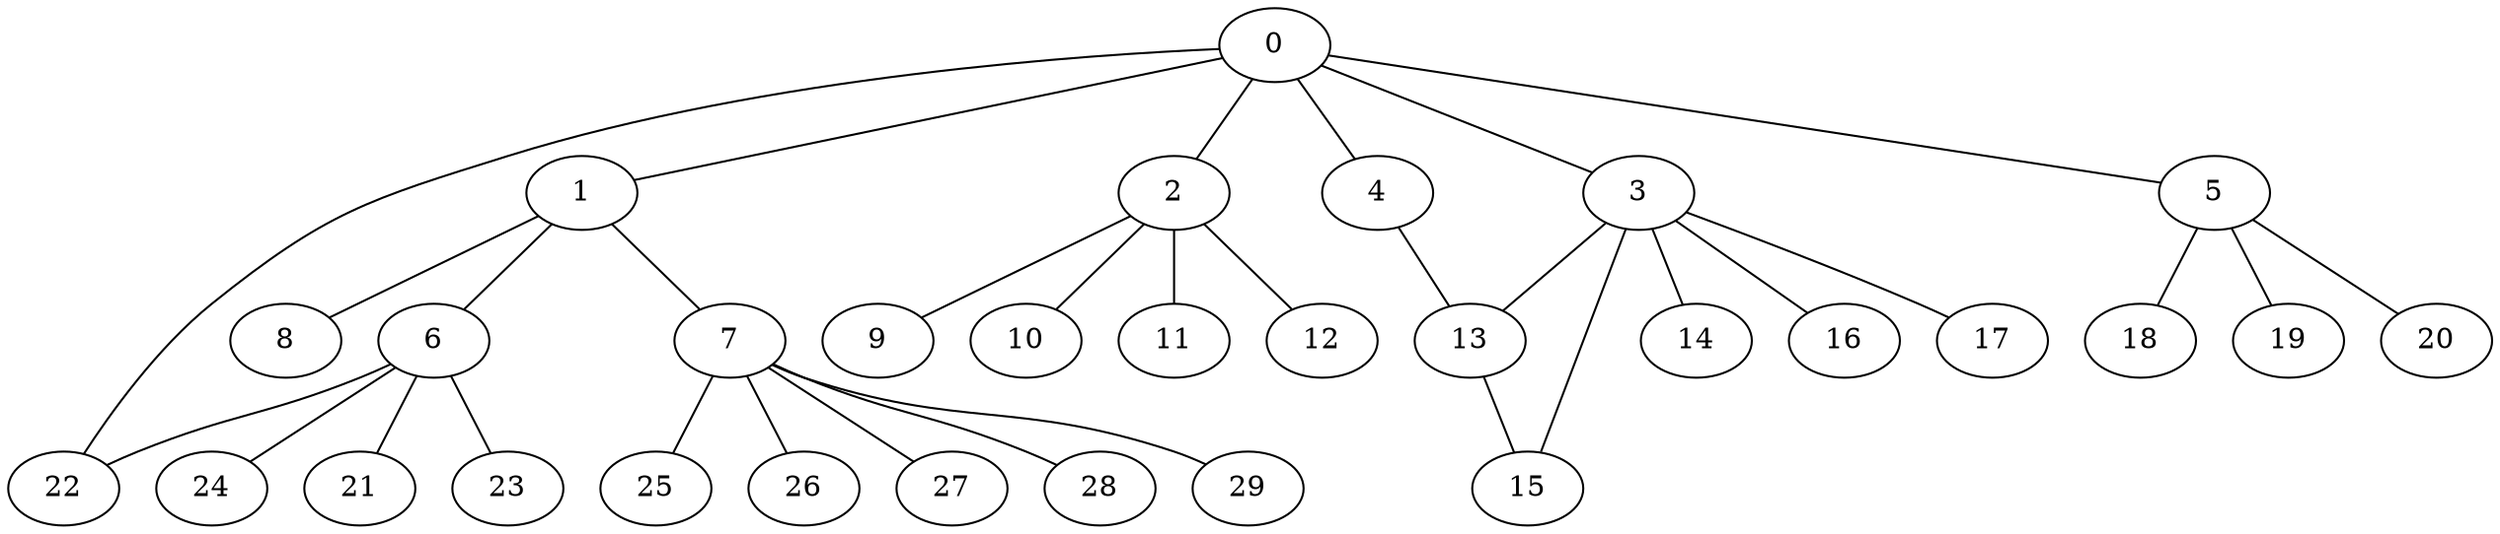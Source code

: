 
graph graphname {
    0 -- 1
0 -- 2
0 -- 3
0 -- 4
0 -- 5
0 -- 22
1 -- 8
1 -- 6
1 -- 7
2 -- 9
2 -- 10
2 -- 11
2 -- 12
3 -- 13
3 -- 14
3 -- 15
3 -- 16
3 -- 17
4 -- 13
5 -- 18
5 -- 19
5 -- 20
6 -- 24
6 -- 21
6 -- 22
6 -- 23
7 -- 25
7 -- 26
7 -- 27
7 -- 28
7 -- 29
13 -- 15

}
